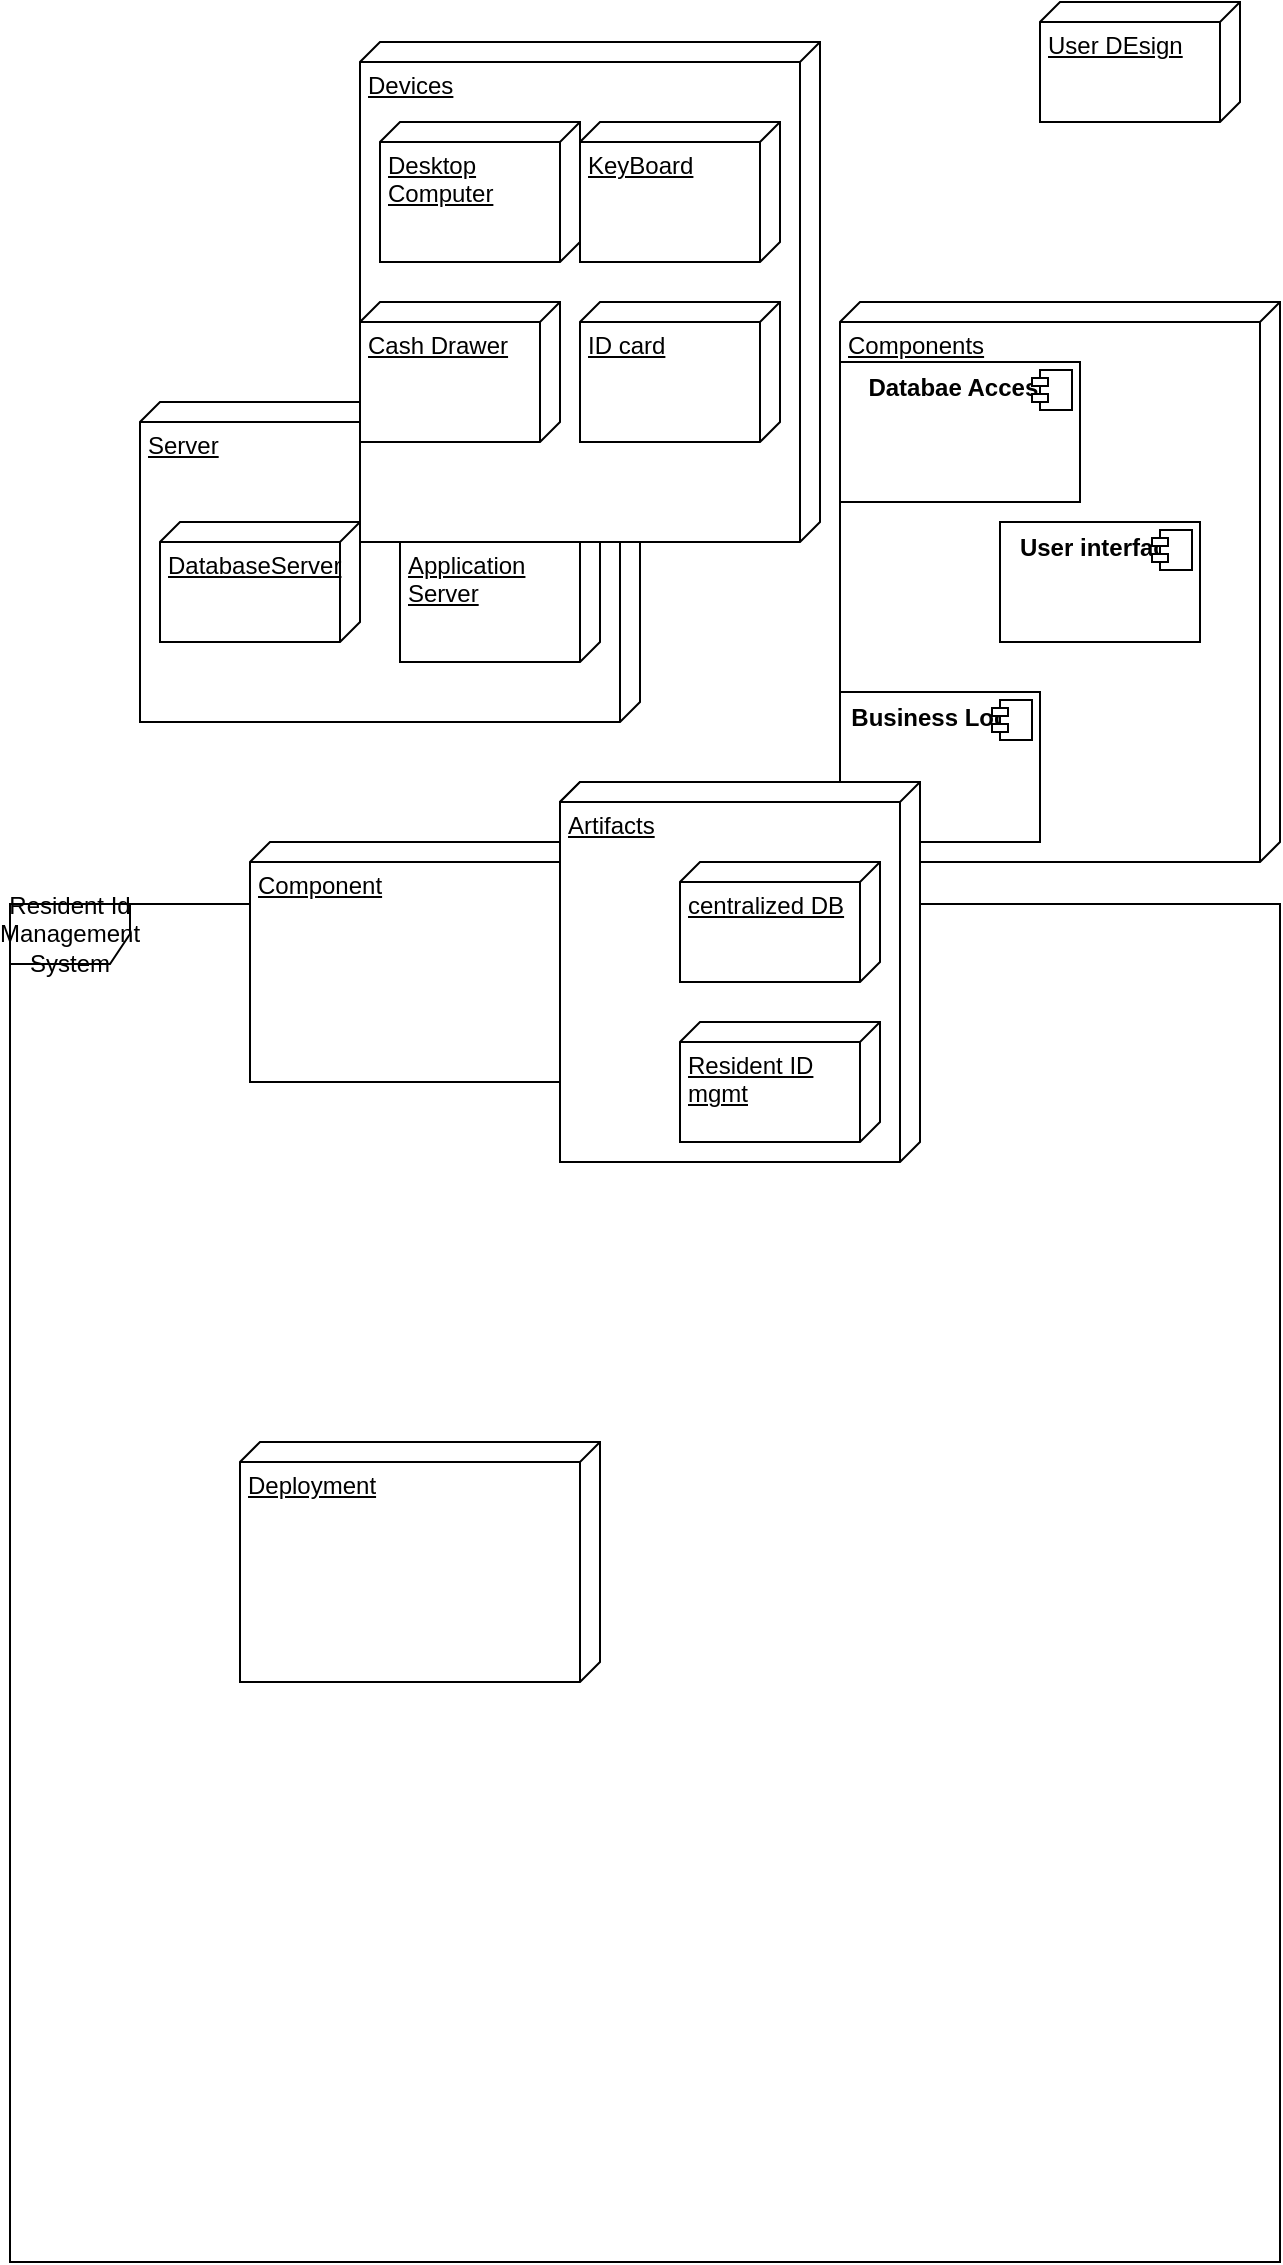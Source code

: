 <mxfile version="21.3.6" type="github">
  <diagram name="Page-1" id="1fdh5kAvn6H_yMlxb5c7">
    <mxGraphModel dx="880" dy="1656" grid="1" gridSize="10" guides="1" tooltips="1" connect="1" arrows="1" fold="1" page="1" pageScale="1" pageWidth="850" pageHeight="1100" math="0" shadow="0">
      <root>
        <mxCell id="0" />
        <mxCell id="1" parent="0" />
        <mxCell id="oc99oSfQqwnh3Au1N5ky-1" value="Resident Id Management System" style="shape=umlFrame;whiteSpace=wrap;html=1;pointerEvents=0;" vertex="1" parent="1">
          <mxGeometry x="125" y="41" width="635" height="679" as="geometry" />
        </mxCell>
        <mxCell id="oc99oSfQqwnh3Au1N5ky-5" value="Server" style="verticalAlign=top;align=left;spacingTop=8;spacingLeft=2;spacingRight=12;shape=cube;size=10;direction=south;fontStyle=4;html=1;whiteSpace=wrap;" vertex="1" parent="1">
          <mxGeometry x="190" y="-210" width="250" height="160" as="geometry" />
        </mxCell>
        <mxCell id="oc99oSfQqwnh3Au1N5ky-3" value="Application Server" style="verticalAlign=top;align=left;spacingTop=8;spacingLeft=2;spacingRight=12;shape=cube;size=10;direction=south;fontStyle=4;html=1;whiteSpace=wrap;" vertex="1" parent="1">
          <mxGeometry x="320" y="-150" width="100" height="70" as="geometry" />
        </mxCell>
        <mxCell id="oc99oSfQqwnh3Au1N5ky-2" value="User DEsign" style="verticalAlign=top;align=left;spacingTop=8;spacingLeft=2;spacingRight=12;shape=cube;size=10;direction=south;fontStyle=4;html=1;whiteSpace=wrap;" vertex="1" parent="1">
          <mxGeometry x="640" y="-410" width="100" height="60" as="geometry" />
        </mxCell>
        <mxCell id="oc99oSfQqwnh3Au1N5ky-4" value="DatabaseServer" style="verticalAlign=top;align=left;spacingTop=8;spacingLeft=2;spacingRight=12;shape=cube;size=10;direction=south;fontStyle=4;html=1;whiteSpace=wrap;" vertex="1" parent="1">
          <mxGeometry x="200" y="-150" width="100" height="60" as="geometry" />
        </mxCell>
        <mxCell id="oc99oSfQqwnh3Au1N5ky-9" value="Devices&lt;br&gt;" style="verticalAlign=top;align=left;spacingTop=8;spacingLeft=2;spacingRight=12;shape=cube;size=10;direction=south;fontStyle=4;html=1;whiteSpace=wrap;" vertex="1" parent="1">
          <mxGeometry x="300" y="-390" width="230" height="250" as="geometry" />
        </mxCell>
        <mxCell id="oc99oSfQqwnh3Au1N5ky-10" value="Desktop Computer" style="verticalAlign=top;align=left;spacingTop=8;spacingLeft=2;spacingRight=12;shape=cube;size=10;direction=south;fontStyle=4;html=1;whiteSpace=wrap;" vertex="1" parent="1">
          <mxGeometry x="310" y="-350" width="100" height="70" as="geometry" />
        </mxCell>
        <mxCell id="oc99oSfQqwnh3Au1N5ky-11" value="KeyBoard" style="verticalAlign=top;align=left;spacingTop=8;spacingLeft=2;spacingRight=12;shape=cube;size=10;direction=south;fontStyle=4;html=1;whiteSpace=wrap;" vertex="1" parent="1">
          <mxGeometry x="410" y="-350" width="100" height="70" as="geometry" />
        </mxCell>
        <mxCell id="oc99oSfQqwnh3Au1N5ky-12" value="Cash Drawer" style="verticalAlign=top;align=left;spacingTop=8;spacingLeft=2;spacingRight=12;shape=cube;size=10;direction=south;fontStyle=4;html=1;whiteSpace=wrap;" vertex="1" parent="1">
          <mxGeometry x="300" y="-260" width="100" height="70" as="geometry" />
        </mxCell>
        <mxCell id="oc99oSfQqwnh3Au1N5ky-13" value="ID card" style="verticalAlign=top;align=left;spacingTop=8;spacingLeft=2;spacingRight=12;shape=cube;size=10;direction=south;fontStyle=4;html=1;whiteSpace=wrap;" vertex="1" parent="1">
          <mxGeometry x="410" y="-260" width="100" height="70" as="geometry" />
        </mxCell>
        <mxCell id="oc99oSfQqwnh3Au1N5ky-15" value="Components" style="verticalAlign=top;align=left;spacingTop=8;spacingLeft=2;spacingRight=12;shape=cube;size=10;direction=south;fontStyle=4;html=1;whiteSpace=wrap;" vertex="1" parent="1">
          <mxGeometry x="540" y="-260" width="220" height="280" as="geometry" />
        </mxCell>
        <mxCell id="oc99oSfQqwnh3Au1N5ky-23" value="&lt;p style=&quot;margin:0px;margin-top:6px;text-align:center;&quot;&gt;&lt;b&gt;User interface&lt;/b&gt;&lt;/p&gt;&lt;p style=&quot;margin:0px;margin-top:6px;text-align:center;&quot;&gt;&lt;b&gt;&lt;br&gt;&lt;/b&gt;&lt;/p&gt;" style="align=left;overflow=fill;html=1;dropTarget=0;whiteSpace=wrap;" vertex="1" parent="1">
          <mxGeometry x="620" y="-150" width="100" height="60" as="geometry" />
        </mxCell>
        <mxCell id="oc99oSfQqwnh3Au1N5ky-24" value="" style="shape=component;jettyWidth=8;jettyHeight=4;" vertex="1" parent="oc99oSfQqwnh3Au1N5ky-23">
          <mxGeometry x="1" width="20" height="20" relative="1" as="geometry">
            <mxPoint x="-24" y="4" as="offset" />
          </mxGeometry>
        </mxCell>
        <mxCell id="oc99oSfQqwnh3Au1N5ky-25" value="&lt;p style=&quot;margin:0px;margin-top:6px;text-align:center;&quot;&gt;&lt;b&gt;Business Logic&lt;/b&gt;&lt;/p&gt;" style="align=left;overflow=fill;html=1;dropTarget=0;whiteSpace=wrap;" vertex="1" parent="1">
          <mxGeometry x="540" y="-65" width="100" height="75" as="geometry" />
        </mxCell>
        <mxCell id="oc99oSfQqwnh3Au1N5ky-26" value="" style="shape=component;jettyWidth=8;jettyHeight=4;" vertex="1" parent="oc99oSfQqwnh3Au1N5ky-25">
          <mxGeometry x="1" width="20" height="20" relative="1" as="geometry">
            <mxPoint x="-24" y="4" as="offset" />
          </mxGeometry>
        </mxCell>
        <mxCell id="oc99oSfQqwnh3Au1N5ky-27" value="&lt;p style=&quot;margin:0px;margin-top:6px;text-align:center;&quot;&gt;&lt;b&gt;Databae Access&lt;/b&gt;&lt;/p&gt;" style="align=left;overflow=fill;html=1;dropTarget=0;whiteSpace=wrap;" vertex="1" parent="1">
          <mxGeometry x="540" y="-230" width="120" height="70" as="geometry" />
        </mxCell>
        <mxCell id="oc99oSfQqwnh3Au1N5ky-28" value="" style="shape=component;jettyWidth=8;jettyHeight=4;" vertex="1" parent="oc99oSfQqwnh3Au1N5ky-27">
          <mxGeometry x="1" width="20" height="20" relative="1" as="geometry">
            <mxPoint x="-24" y="4" as="offset" />
          </mxGeometry>
        </mxCell>
        <mxCell id="oc99oSfQqwnh3Au1N5ky-29" value="Component" style="verticalAlign=top;align=left;spacingTop=8;spacingLeft=2;spacingRight=12;shape=cube;size=10;direction=south;fontStyle=4;html=1;whiteSpace=wrap;" vertex="1" parent="1">
          <mxGeometry x="245" y="10" width="180" height="120" as="geometry" />
        </mxCell>
        <mxCell id="oc99oSfQqwnh3Au1N5ky-30" value="Block" style="verticalAlign=top;align=left;spacingTop=8;spacingLeft=2;spacingRight=12;shape=cube;size=10;direction=south;fontStyle=4;html=1;whiteSpace=wrap;" vertex="1" parent="1">
          <mxGeometry x="400" y="-20" width="180" height="120" as="geometry" />
        </mxCell>
        <mxCell id="oc99oSfQqwnh3Au1N5ky-31" value="&lt;p style=&quot;margin:0px;margin-top:4px;text-align:center;&quot;&gt;&lt;b&gt;Class&lt;/b&gt;&lt;/p&gt;&lt;hr size=&quot;1&quot;/&gt;&lt;div style=&quot;height:2px;&quot;&gt;&lt;/div&gt;" style="verticalAlign=top;align=left;overflow=fill;fontSize=12;fontFamily=Helvetica;html=1;whiteSpace=wrap;" vertex="1" parent="1">
          <mxGeometry x="420" y="10" width="140" height="60" as="geometry" />
        </mxCell>
        <mxCell id="oc99oSfQqwnh3Au1N5ky-32" value="Artifacts&lt;br&gt;" style="verticalAlign=top;align=left;spacingTop=8;spacingLeft=2;spacingRight=12;shape=cube;size=10;direction=south;fontStyle=4;html=1;whiteSpace=wrap;" vertex="1" parent="1">
          <mxGeometry x="400" y="-20" width="180" height="190" as="geometry" />
        </mxCell>
        <mxCell id="oc99oSfQqwnh3Au1N5ky-33" value="centralized DB" style="verticalAlign=top;align=left;spacingTop=8;spacingLeft=2;spacingRight=12;shape=cube;size=10;direction=south;fontStyle=4;html=1;whiteSpace=wrap;" vertex="1" parent="1">
          <mxGeometry x="460" y="20" width="100" height="60" as="geometry" />
        </mxCell>
        <mxCell id="oc99oSfQqwnh3Au1N5ky-34" value="Resident ID mgmt" style="verticalAlign=top;align=left;spacingTop=8;spacingLeft=2;spacingRight=12;shape=cube;size=10;direction=south;fontStyle=4;html=1;whiteSpace=wrap;" vertex="1" parent="1">
          <mxGeometry x="460" y="100" width="100" height="60" as="geometry" />
        </mxCell>
        <mxCell id="oc99oSfQqwnh3Au1N5ky-35" value="Deployment&lt;br&gt;&lt;br&gt;" style="verticalAlign=top;align=left;spacingTop=8;spacingLeft=2;spacingRight=12;shape=cube;size=10;direction=south;fontStyle=4;html=1;whiteSpace=wrap;" vertex="1" parent="1">
          <mxGeometry x="240" y="310" width="180" height="120" as="geometry" />
        </mxCell>
      </root>
    </mxGraphModel>
  </diagram>
</mxfile>
